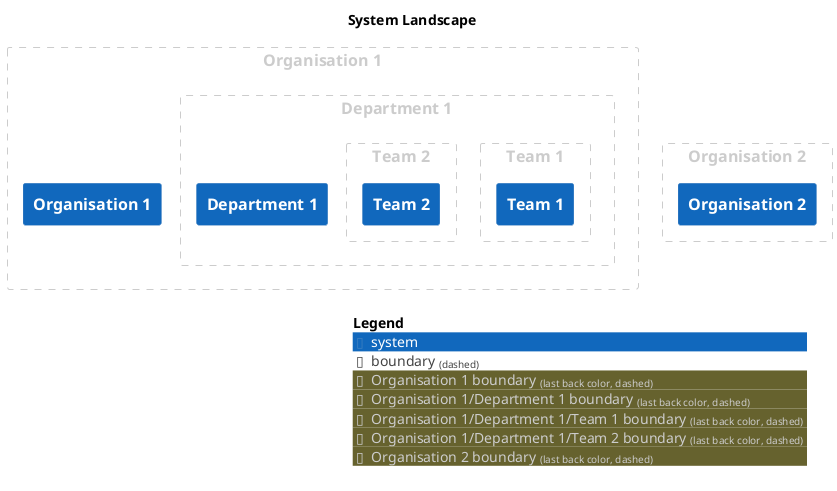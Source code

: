@startuml
set separator none
title System Landscape

top to bottom direction

!include <C4/C4>
!include <C4/C4_Context>

AddBoundaryTag("Organisation 1", $borderColor="#cccccc", $fontColor="#cccccc", $borderStyle="dashed")
Boundary(group_1, "Organisation 1", $tags="Organisation 1") {
  System(Organisation1, "Organisation 1", $descr="", $tags="", $link="")
    AddBoundaryTag("Organisation 1/Department 1", $borderColor="#cccccc", $fontColor="#cccccc", $borderStyle="dashed")
    Boundary(group_2, "Department 1", $tags="Organisation 1/Department 1") {
      System(Department1, "Department 1", $descr="", $tags="", $link="")
        AddBoundaryTag("Organisation 1/Department 1/Team 1", $borderColor="#cccccc", $fontColor="#cccccc", $borderStyle="dashed")
        Boundary(group_3, "Team 1", $tags="Organisation 1/Department 1/Team 1") {
          System(Team1, "Team 1", $descr="", $tags="", $link="")
        }

        AddBoundaryTag("Organisation 1/Department 1/Team 2", $borderColor="#cccccc", $fontColor="#cccccc", $borderStyle="dashed")
        Boundary(group_4, "Team 2", $tags="Organisation 1/Department 1/Team 2") {
          System(Team2, "Team 2", $descr="", $tags="", $link="")
        }

    }

}

AddBoundaryTag("Organisation 2", $borderColor="#cccccc", $fontColor="#cccccc", $borderStyle="dashed")
Boundary(group_5, "Organisation 2", $tags="Organisation 2") {
  System(Organisation2, "Organisation 2", $descr="", $tags="", $link="")
}



SHOW_LEGEND(true)
@enduml